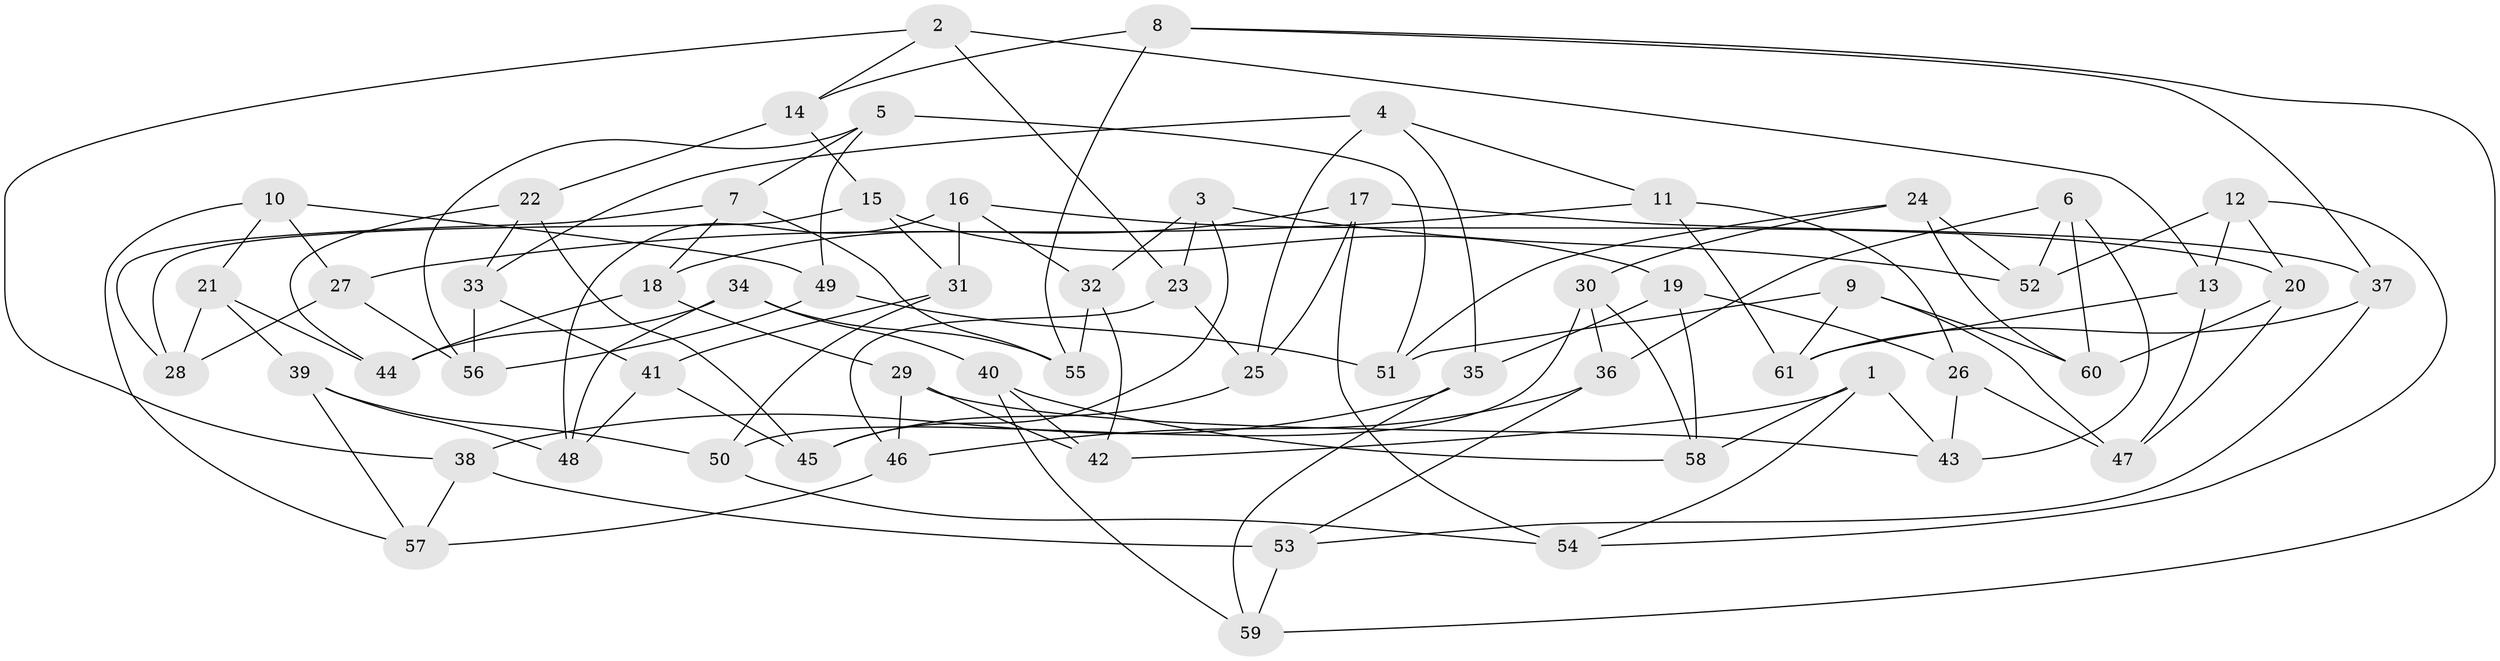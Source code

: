 // coarse degree distribution, {4: 0.4166666666666667, 7: 0.041666666666666664, 5: 0.125, 10: 0.041666666666666664, 3: 0.16666666666666666, 2: 0.041666666666666664, 8: 0.08333333333333333, 6: 0.08333333333333333}
// Generated by graph-tools (version 1.1) at 2025/01/03/04/25 22:01:02]
// undirected, 61 vertices, 122 edges
graph export_dot {
graph [start="1"]
  node [color=gray90,style=filled];
  1;
  2;
  3;
  4;
  5;
  6;
  7;
  8;
  9;
  10;
  11;
  12;
  13;
  14;
  15;
  16;
  17;
  18;
  19;
  20;
  21;
  22;
  23;
  24;
  25;
  26;
  27;
  28;
  29;
  30;
  31;
  32;
  33;
  34;
  35;
  36;
  37;
  38;
  39;
  40;
  41;
  42;
  43;
  44;
  45;
  46;
  47;
  48;
  49;
  50;
  51;
  52;
  53;
  54;
  55;
  56;
  57;
  58;
  59;
  60;
  61;
  1 -- 42;
  1 -- 43;
  1 -- 54;
  1 -- 58;
  2 -- 38;
  2 -- 13;
  2 -- 23;
  2 -- 14;
  3 -- 23;
  3 -- 45;
  3 -- 52;
  3 -- 32;
  4 -- 25;
  4 -- 35;
  4 -- 33;
  4 -- 11;
  5 -- 49;
  5 -- 56;
  5 -- 51;
  5 -- 7;
  6 -- 36;
  6 -- 60;
  6 -- 43;
  6 -- 52;
  7 -- 55;
  7 -- 28;
  7 -- 18;
  8 -- 37;
  8 -- 59;
  8 -- 55;
  8 -- 14;
  9 -- 51;
  9 -- 47;
  9 -- 61;
  9 -- 60;
  10 -- 49;
  10 -- 57;
  10 -- 21;
  10 -- 27;
  11 -- 61;
  11 -- 27;
  11 -- 26;
  12 -- 52;
  12 -- 13;
  12 -- 54;
  12 -- 20;
  13 -- 61;
  13 -- 47;
  14 -- 22;
  14 -- 15;
  15 -- 31;
  15 -- 19;
  15 -- 28;
  16 -- 48;
  16 -- 32;
  16 -- 31;
  16 -- 20;
  17 -- 25;
  17 -- 37;
  17 -- 54;
  17 -- 18;
  18 -- 29;
  18 -- 44;
  19 -- 58;
  19 -- 35;
  19 -- 26;
  20 -- 47;
  20 -- 60;
  21 -- 44;
  21 -- 28;
  21 -- 39;
  22 -- 44;
  22 -- 45;
  22 -- 33;
  23 -- 46;
  23 -- 25;
  24 -- 60;
  24 -- 52;
  24 -- 51;
  24 -- 30;
  25 -- 45;
  26 -- 43;
  26 -- 47;
  27 -- 28;
  27 -- 56;
  29 -- 43;
  29 -- 42;
  29 -- 46;
  30 -- 50;
  30 -- 58;
  30 -- 36;
  31 -- 50;
  31 -- 41;
  32 -- 42;
  32 -- 55;
  33 -- 41;
  33 -- 56;
  34 -- 55;
  34 -- 44;
  34 -- 48;
  34 -- 40;
  35 -- 59;
  35 -- 38;
  36 -- 46;
  36 -- 53;
  37 -- 53;
  37 -- 61;
  38 -- 53;
  38 -- 57;
  39 -- 48;
  39 -- 57;
  39 -- 50;
  40 -- 59;
  40 -- 58;
  40 -- 42;
  41 -- 45;
  41 -- 48;
  46 -- 57;
  49 -- 56;
  49 -- 51;
  50 -- 54;
  53 -- 59;
}

